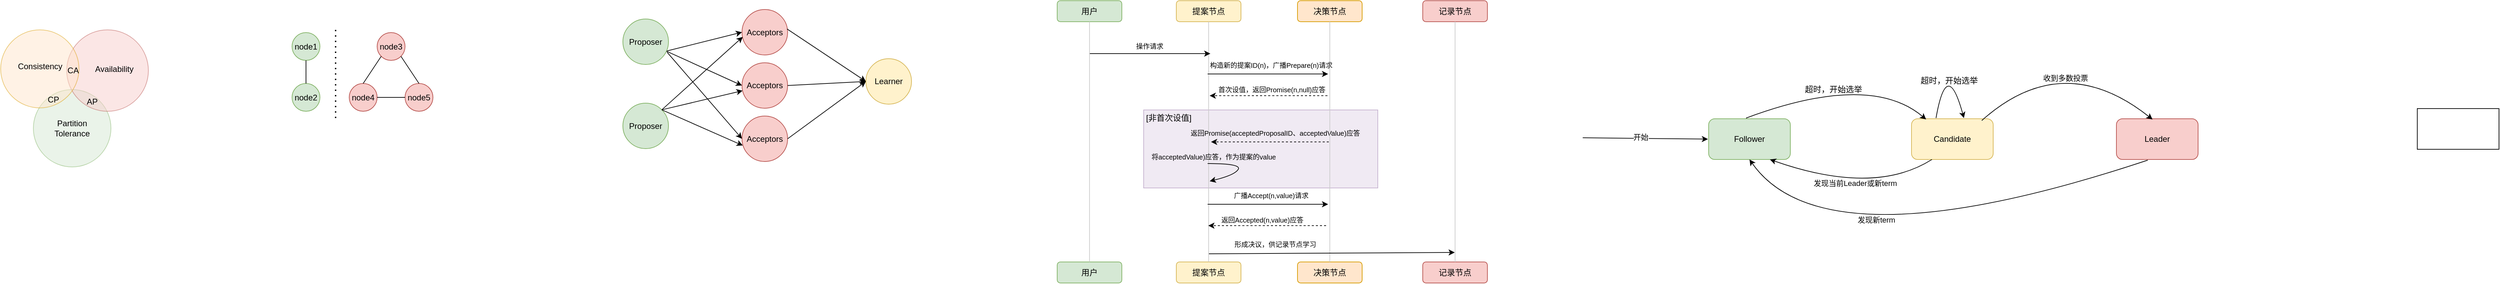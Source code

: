 <mxfile version="24.4.8" type="github">
  <diagram name="第 1 页" id="Heq8uq07nb9Pgj2bKRC4">
    <mxGraphModel dx="1434" dy="756" grid="0" gridSize="10" guides="1" tooltips="1" connect="1" arrows="1" fold="1" page="1" pageScale="1" pageWidth="500000" pageHeight="400000" background="none" math="0" shadow="0">
      <root>
        <mxCell id="0" />
        <mxCell id="1" parent="0" />
        <mxCell id="YVYQqiQ__WNKjIQ_n6Tc-71" value="" style="rounded=0;whiteSpace=wrap;html=1;fillColor=#e1d5e7;strokeColor=#9673a6;opacity=50;" parent="1" vertex="1">
          <mxGeometry x="2023" y="396" width="344" height="115" as="geometry" />
        </mxCell>
        <mxCell id="YVYQqiQ__WNKjIQ_n6Tc-56" value="构造新的提案ID(n)，广播Prepare(n)请求" style="text;html=1;align=center;verticalAlign=middle;whiteSpace=wrap;rounded=0;fontSize=10;" parent="1" vertex="1">
          <mxGeometry x="2082" y="315" width="257" height="30" as="geometry" />
        </mxCell>
        <mxCell id="YVYQqiQ__WNKjIQ_n6Tc-60" value="返回Promise(acceptedProposalID、acceptedValue)应答" style="text;html=1;align=center;verticalAlign=middle;whiteSpace=wrap;rounded=0;fontSize=10;" parent="1" vertex="1">
          <mxGeometry x="2089" y="415" width="255" height="30.5" as="geometry" />
        </mxCell>
        <mxCell id="YVYQqiQ__WNKjIQ_n6Tc-58" value="首次设值，返回Promise(n,null)应答" style="text;html=1;align=center;verticalAlign=middle;whiteSpace=wrap;rounded=0;fontSize=10;" parent="1" vertex="1">
          <mxGeometry x="2084" y="350.5" width="255" height="30.5" as="geometry" />
        </mxCell>
        <mxCell id="YVYQqiQ__WNKjIQ_n6Tc-3" value="" style="ellipse;whiteSpace=wrap;html=1;aspect=fixed;opacity=50;fillColor=#d5e8d4;strokeColor=#82b366;" parent="1" vertex="1">
          <mxGeometry x="392" y="366" width="114" height="114" as="geometry" />
        </mxCell>
        <mxCell id="YVYQqiQ__WNKjIQ_n6Tc-2" value="" style="ellipse;whiteSpace=wrap;html=1;aspect=fixed;opacity=50;fillColor=#f8cecc;strokeColor=#b85450;" parent="1" vertex="1">
          <mxGeometry x="441" y="278" width="120" height="120" as="geometry" />
        </mxCell>
        <mxCell id="YVYQqiQ__WNKjIQ_n6Tc-1" value="" style="ellipse;whiteSpace=wrap;html=1;aspect=fixed;fillColor=#ffe6cc;strokeColor=#d79b00;opacity=50;" parent="1" vertex="1">
          <mxGeometry x="344" y="278" width="115" height="115" as="geometry" />
        </mxCell>
        <mxCell id="YVYQqiQ__WNKjIQ_n6Tc-4" value="CA" style="text;html=1;align=center;verticalAlign=middle;whiteSpace=wrap;rounded=0;fontColor=#000000;" parent="1" vertex="1">
          <mxGeometry x="439" y="316.5" width="23" height="43" as="geometry" />
        </mxCell>
        <mxCell id="YVYQqiQ__WNKjIQ_n6Tc-5" value="CP" style="text;html=1;align=center;verticalAlign=middle;whiteSpace=wrap;rounded=0;fontColor=#000000;" parent="1" vertex="1">
          <mxGeometry x="410" y="359.5" width="23" height="43" as="geometry" />
        </mxCell>
        <mxCell id="YVYQqiQ__WNKjIQ_n6Tc-6" value="AP" style="text;html=1;align=center;verticalAlign=middle;whiteSpace=wrap;rounded=0;fontColor=#000000;" parent="1" vertex="1">
          <mxGeometry x="467" y="362" width="23" height="43" as="geometry" />
        </mxCell>
        <mxCell id="YVYQqiQ__WNKjIQ_n6Tc-8" value="Consistency" style="text;html=1;align=center;verticalAlign=middle;whiteSpace=wrap;rounded=0;" parent="1" vertex="1">
          <mxGeometry x="371.5" y="316.5" width="60" height="30" as="geometry" />
        </mxCell>
        <mxCell id="YVYQqiQ__WNKjIQ_n6Tc-9" value="Availability" style="text;html=1;align=center;verticalAlign=middle;whiteSpace=wrap;rounded=0;" parent="1" vertex="1">
          <mxGeometry x="481" y="320.5" width="60" height="30" as="geometry" />
        </mxCell>
        <mxCell id="YVYQqiQ__WNKjIQ_n6Tc-10" value="Partition&lt;br&gt;Tolerance" style="text;html=1;align=center;verticalAlign=middle;whiteSpace=wrap;rounded=0;" parent="1" vertex="1">
          <mxGeometry x="419" y="408" width="60" height="30" as="geometry" />
        </mxCell>
        <mxCell id="YVYQqiQ__WNKjIQ_n6Tc-11" value="node1" style="ellipse;whiteSpace=wrap;html=1;aspect=fixed;fillColor=#d5e8d4;strokeColor=#82b366;" parent="1" vertex="1">
          <mxGeometry x="772" y="282" width="41" height="41" as="geometry" />
        </mxCell>
        <mxCell id="YVYQqiQ__WNKjIQ_n6Tc-12" value="node2" style="ellipse;whiteSpace=wrap;html=1;aspect=fixed;fillColor=#d5e8d4;strokeColor=#82b366;" parent="1" vertex="1">
          <mxGeometry x="772" y="357" width="41" height="41" as="geometry" />
        </mxCell>
        <mxCell id="YVYQqiQ__WNKjIQ_n6Tc-13" value="node3" style="ellipse;whiteSpace=wrap;html=1;aspect=fixed;fillColor=#f8cecc;strokeColor=#b85450;" parent="1" vertex="1">
          <mxGeometry x="897" y="282" width="41" height="41" as="geometry" />
        </mxCell>
        <mxCell id="YVYQqiQ__WNKjIQ_n6Tc-14" value="node5" style="ellipse;whiteSpace=wrap;html=1;aspect=fixed;fillColor=#f8cecc;strokeColor=#b85450;" parent="1" vertex="1">
          <mxGeometry x="938" y="357" width="41" height="41" as="geometry" />
        </mxCell>
        <mxCell id="YVYQqiQ__WNKjIQ_n6Tc-15" value="node4" style="ellipse;whiteSpace=wrap;html=1;aspect=fixed;fillColor=#f8cecc;strokeColor=#b85450;" parent="1" vertex="1">
          <mxGeometry x="856" y="357" width="41" height="41" as="geometry" />
        </mxCell>
        <mxCell id="YVYQqiQ__WNKjIQ_n6Tc-16" value="" style="endArrow=none;dashed=1;html=1;dashPattern=1 3;strokeWidth=2;rounded=0;" parent="1" edge="1">
          <mxGeometry width="50" height="50" relative="1" as="geometry">
            <mxPoint x="836" y="408" as="sourcePoint" />
            <mxPoint x="836" y="274" as="targetPoint" />
          </mxGeometry>
        </mxCell>
        <mxCell id="YVYQqiQ__WNKjIQ_n6Tc-18" value="" style="endArrow=none;html=1;rounded=0;exitX=0.5;exitY=0;exitDx=0;exitDy=0;entryX=0.5;entryY=1;entryDx=0;entryDy=0;" parent="1" source="YVYQqiQ__WNKjIQ_n6Tc-12" target="YVYQqiQ__WNKjIQ_n6Tc-11" edge="1">
          <mxGeometry width="50" height="50" relative="1" as="geometry">
            <mxPoint x="746" y="373" as="sourcePoint" />
            <mxPoint x="796" y="323" as="targetPoint" />
          </mxGeometry>
        </mxCell>
        <mxCell id="YVYQqiQ__WNKjIQ_n6Tc-19" value="" style="endArrow=none;html=1;rounded=0;exitX=0.5;exitY=0;exitDx=0;exitDy=0;entryX=0;entryY=1;entryDx=0;entryDy=0;" parent="1" source="YVYQqiQ__WNKjIQ_n6Tc-15" target="YVYQqiQ__WNKjIQ_n6Tc-13" edge="1">
          <mxGeometry width="50" height="50" relative="1" as="geometry">
            <mxPoint x="803" y="367" as="sourcePoint" />
            <mxPoint x="803" y="333" as="targetPoint" />
          </mxGeometry>
        </mxCell>
        <mxCell id="YVYQqiQ__WNKjIQ_n6Tc-20" value="" style="endArrow=none;html=1;rounded=0;exitX=0.5;exitY=0;exitDx=0;exitDy=0;entryX=1;entryY=1;entryDx=0;entryDy=0;" parent="1" source="YVYQqiQ__WNKjIQ_n6Tc-14" target="YVYQqiQ__WNKjIQ_n6Tc-13" edge="1">
          <mxGeometry width="50" height="50" relative="1" as="geometry">
            <mxPoint x="887" y="367" as="sourcePoint" />
            <mxPoint x="913" y="327" as="targetPoint" />
          </mxGeometry>
        </mxCell>
        <mxCell id="YVYQqiQ__WNKjIQ_n6Tc-21" value="" style="endArrow=none;html=1;rounded=0;exitX=0;exitY=0.5;exitDx=0;exitDy=0;entryX=1;entryY=0.5;entryDx=0;entryDy=0;" parent="1" source="YVYQqiQ__WNKjIQ_n6Tc-14" target="YVYQqiQ__WNKjIQ_n6Tc-15" edge="1">
          <mxGeometry width="50" height="50" relative="1" as="geometry">
            <mxPoint x="969" y="367" as="sourcePoint" />
            <mxPoint x="942" y="327" as="targetPoint" />
          </mxGeometry>
        </mxCell>
        <mxCell id="YVYQqiQ__WNKjIQ_n6Tc-22" value="Proposer" style="ellipse;whiteSpace=wrap;html=1;aspect=fixed;fillColor=#d5e8d4;strokeColor=#82b366;" parent="1" vertex="1">
          <mxGeometry x="1258" y="262" width="67" height="67" as="geometry" />
        </mxCell>
        <mxCell id="YVYQqiQ__WNKjIQ_n6Tc-24" value="Proposer" style="ellipse;whiteSpace=wrap;html=1;aspect=fixed;fillColor=#d5e8d4;strokeColor=#82b366;" parent="1" vertex="1">
          <mxGeometry x="1258" y="386" width="67" height="67" as="geometry" />
        </mxCell>
        <mxCell id="YVYQqiQ__WNKjIQ_n6Tc-25" value="Acceptors" style="ellipse;whiteSpace=wrap;html=1;aspect=fixed;fillColor=#f8cecc;strokeColor=#b85450;" parent="1" vertex="1">
          <mxGeometry x="1433" y="248" width="67" height="67" as="geometry" />
        </mxCell>
        <mxCell id="YVYQqiQ__WNKjIQ_n6Tc-26" value="Acceptors" style="ellipse;whiteSpace=wrap;html=1;aspect=fixed;fillColor=#f8cecc;strokeColor=#b85450;" parent="1" vertex="1">
          <mxGeometry x="1433" y="326.5" width="67" height="67" as="geometry" />
        </mxCell>
        <mxCell id="YVYQqiQ__WNKjIQ_n6Tc-27" value="Acceptors" style="ellipse;whiteSpace=wrap;html=1;aspect=fixed;fillColor=#f8cecc;strokeColor=#b85450;" parent="1" vertex="1">
          <mxGeometry x="1433" y="405" width="67" height="67" as="geometry" />
        </mxCell>
        <mxCell id="YVYQqiQ__WNKjIQ_n6Tc-28" value="Learner" style="ellipse;whiteSpace=wrap;html=1;aspect=fixed;fillColor=#fff2cc;strokeColor=#d6b656;" parent="1" vertex="1">
          <mxGeometry x="1615" y="320.5" width="67" height="67" as="geometry" />
        </mxCell>
        <mxCell id="YVYQqiQ__WNKjIQ_n6Tc-29" value="" style="endArrow=classic;html=1;rounded=0;entryX=0;entryY=0.5;entryDx=0;entryDy=0;exitX=0.97;exitY=0.701;exitDx=0;exitDy=0;exitPerimeter=0;" parent="1" source="YVYQqiQ__WNKjIQ_n6Tc-22" target="YVYQqiQ__WNKjIQ_n6Tc-25" edge="1">
          <mxGeometry width="50" height="50" relative="1" as="geometry">
            <mxPoint x="1325" y="296" as="sourcePoint" />
            <mxPoint x="1375" y="246" as="targetPoint" />
          </mxGeometry>
        </mxCell>
        <mxCell id="YVYQqiQ__WNKjIQ_n6Tc-30" value="" style="endArrow=classic;html=1;rounded=0;entryX=0;entryY=0.5;entryDx=0;entryDy=0;" parent="1" source="YVYQqiQ__WNKjIQ_n6Tc-22" target="YVYQqiQ__WNKjIQ_n6Tc-26" edge="1">
          <mxGeometry width="50" height="50" relative="1" as="geometry">
            <mxPoint x="1335" y="306" as="sourcePoint" />
            <mxPoint x="1443" y="292" as="targetPoint" />
          </mxGeometry>
        </mxCell>
        <mxCell id="YVYQqiQ__WNKjIQ_n6Tc-31" value="" style="endArrow=classic;html=1;rounded=0;entryX=0;entryY=0.5;entryDx=0;entryDy=0;" parent="1" target="YVYQqiQ__WNKjIQ_n6Tc-27" edge="1">
          <mxGeometry width="50" height="50" relative="1" as="geometry">
            <mxPoint x="1323" y="311" as="sourcePoint" />
            <mxPoint x="1443" y="370" as="targetPoint" />
          </mxGeometry>
        </mxCell>
        <mxCell id="YVYQqiQ__WNKjIQ_n6Tc-32" value="" style="endArrow=classic;html=1;rounded=0;entryX=0.017;entryY=0.602;entryDx=0;entryDy=0;exitX=1;exitY=0;exitDx=0;exitDy=0;entryPerimeter=0;" parent="1" source="YVYQqiQ__WNKjIQ_n6Tc-24" target="YVYQqiQ__WNKjIQ_n6Tc-25" edge="1">
          <mxGeometry width="50" height="50" relative="1" as="geometry">
            <mxPoint x="1333" y="321" as="sourcePoint" />
            <mxPoint x="1443" y="449" as="targetPoint" />
          </mxGeometry>
        </mxCell>
        <mxCell id="YVYQqiQ__WNKjIQ_n6Tc-33" value="" style="endArrow=classic;html=1;rounded=0;exitX=1;exitY=0;exitDx=0;exitDy=0;" parent="1" source="YVYQqiQ__WNKjIQ_n6Tc-24" target="YVYQqiQ__WNKjIQ_n6Tc-26" edge="1">
          <mxGeometry width="50" height="50" relative="1" as="geometry">
            <mxPoint x="1325" y="406" as="sourcePoint" />
            <mxPoint x="1444" y="298" as="targetPoint" />
          </mxGeometry>
        </mxCell>
        <mxCell id="YVYQqiQ__WNKjIQ_n6Tc-34" value="" style="endArrow=classic;html=1;rounded=0;entryX=0.017;entryY=0.647;entryDx=0;entryDy=0;exitX=1;exitY=0;exitDx=0;exitDy=0;entryPerimeter=0;" parent="1" source="YVYQqiQ__WNKjIQ_n6Tc-24" target="YVYQqiQ__WNKjIQ_n6Tc-27" edge="1">
          <mxGeometry width="50" height="50" relative="1" as="geometry">
            <mxPoint x="1325" y="406" as="sourcePoint" />
            <mxPoint x="1443" y="386" as="targetPoint" />
          </mxGeometry>
        </mxCell>
        <mxCell id="YVYQqiQ__WNKjIQ_n6Tc-35" value="" style="endArrow=classic;html=1;rounded=0;entryX=0;entryY=0.5;entryDx=0;entryDy=0;exitX=0.988;exitY=0.428;exitDx=0;exitDy=0;exitPerimeter=0;" parent="1" source="YVYQqiQ__WNKjIQ_n6Tc-25" target="YVYQqiQ__WNKjIQ_n6Tc-28" edge="1">
          <mxGeometry width="50" height="50" relative="1" as="geometry">
            <mxPoint x="1325" y="406" as="sourcePoint" />
            <mxPoint x="1444" y="298" as="targetPoint" />
          </mxGeometry>
        </mxCell>
        <mxCell id="YVYQqiQ__WNKjIQ_n6Tc-36" value="" style="endArrow=classic;html=1;rounded=0;entryX=0;entryY=0.5;entryDx=0;entryDy=0;exitX=1;exitY=0.5;exitDx=0;exitDy=0;" parent="1" source="YVYQqiQ__WNKjIQ_n6Tc-26" target="YVYQqiQ__WNKjIQ_n6Tc-28" edge="1">
          <mxGeometry width="50" height="50" relative="1" as="geometry">
            <mxPoint x="1509" y="287" as="sourcePoint" />
            <mxPoint x="1625" y="364" as="targetPoint" />
          </mxGeometry>
        </mxCell>
        <mxCell id="YVYQqiQ__WNKjIQ_n6Tc-37" value="" style="endArrow=classic;html=1;rounded=0;entryX=0;entryY=0.5;entryDx=0;entryDy=0;exitX=1;exitY=0.5;exitDx=0;exitDy=0;" parent="1" source="YVYQqiQ__WNKjIQ_n6Tc-27" target="YVYQqiQ__WNKjIQ_n6Tc-28" edge="1">
          <mxGeometry width="50" height="50" relative="1" as="geometry">
            <mxPoint x="1510" y="370" as="sourcePoint" />
            <mxPoint x="1625" y="364" as="targetPoint" />
          </mxGeometry>
        </mxCell>
        <mxCell id="YVYQqiQ__WNKjIQ_n6Tc-38" value="用户" style="rounded=1;whiteSpace=wrap;html=1;fillColor=#d5e8d4;strokeColor=#82b366;" parent="1" vertex="1">
          <mxGeometry x="1896" y="235" width="95" height="31" as="geometry" />
        </mxCell>
        <mxCell id="YVYQqiQ__WNKjIQ_n6Tc-39" value="用户" style="rounded=1;whiteSpace=wrap;html=1;fillColor=#d5e8d4;strokeColor=#82b366;" parent="1" vertex="1">
          <mxGeometry x="1896" y="620" width="95" height="31" as="geometry" />
        </mxCell>
        <mxCell id="YVYQqiQ__WNKjIQ_n6Tc-43" value="" style="endArrow=none;html=1;rounded=0;entryX=0.5;entryY=1;entryDx=0;entryDy=0;strokeColor=#CCCCCC;" parent="1" source="YVYQqiQ__WNKjIQ_n6Tc-39" target="YVYQqiQ__WNKjIQ_n6Tc-38" edge="1">
          <mxGeometry width="50" height="50" relative="1" as="geometry">
            <mxPoint x="1898" y="357" as="sourcePoint" />
            <mxPoint x="1948" y="307" as="targetPoint" />
          </mxGeometry>
        </mxCell>
        <mxCell id="YVYQqiQ__WNKjIQ_n6Tc-44" value="提案节点" style="rounded=1;whiteSpace=wrap;html=1;fillColor=#fff2cc;strokeColor=#d6b656;" parent="1" vertex="1">
          <mxGeometry x="2071" y="235" width="95" height="31" as="geometry" />
        </mxCell>
        <mxCell id="YVYQqiQ__WNKjIQ_n6Tc-45" value="提案节点" style="rounded=1;whiteSpace=wrap;html=1;fillColor=#fff2cc;strokeColor=#d6b656;" parent="1" vertex="1">
          <mxGeometry x="2071" y="620" width="95" height="31" as="geometry" />
        </mxCell>
        <mxCell id="YVYQqiQ__WNKjIQ_n6Tc-46" value="" style="endArrow=none;html=1;rounded=0;entryX=0.5;entryY=1;entryDx=0;entryDy=0;strokeColor=#CCCCCC;" parent="1" source="YVYQqiQ__WNKjIQ_n6Tc-45" target="YVYQqiQ__WNKjIQ_n6Tc-44" edge="1">
          <mxGeometry width="50" height="50" relative="1" as="geometry">
            <mxPoint x="2073" y="357" as="sourcePoint" />
            <mxPoint x="2123" y="307" as="targetPoint" />
          </mxGeometry>
        </mxCell>
        <mxCell id="YVYQqiQ__WNKjIQ_n6Tc-47" value="决策节点" style="rounded=1;whiteSpace=wrap;html=1;fillColor=#ffe6cc;strokeColor=#d79b00;" parent="1" vertex="1">
          <mxGeometry x="2249" y="235" width="95" height="31" as="geometry" />
        </mxCell>
        <mxCell id="YVYQqiQ__WNKjIQ_n6Tc-48" value="决策节点" style="rounded=1;whiteSpace=wrap;html=1;fillColor=#ffe6cc;strokeColor=#d79b00;" parent="1" vertex="1">
          <mxGeometry x="2249" y="620" width="95" height="31" as="geometry" />
        </mxCell>
        <mxCell id="YVYQqiQ__WNKjIQ_n6Tc-49" value="" style="endArrow=none;html=1;rounded=0;entryX=0.5;entryY=1;entryDx=0;entryDy=0;strokeColor=#CCCCCC;" parent="1" source="YVYQqiQ__WNKjIQ_n6Tc-48" target="YVYQqiQ__WNKjIQ_n6Tc-47" edge="1">
          <mxGeometry width="50" height="50" relative="1" as="geometry">
            <mxPoint x="2251" y="357" as="sourcePoint" />
            <mxPoint x="2301" y="307" as="targetPoint" />
          </mxGeometry>
        </mxCell>
        <mxCell id="YVYQqiQ__WNKjIQ_n6Tc-50" value="记录节点" style="rounded=1;whiteSpace=wrap;html=1;fillColor=#f8cecc;strokeColor=#b85450;" parent="1" vertex="1">
          <mxGeometry x="2433" y="235" width="95" height="31" as="geometry" />
        </mxCell>
        <mxCell id="YVYQqiQ__WNKjIQ_n6Tc-51" value="记录节点" style="rounded=1;whiteSpace=wrap;html=1;fillColor=#f8cecc;strokeColor=#b85450;" parent="1" vertex="1">
          <mxGeometry x="2433" y="620" width="95" height="31" as="geometry" />
        </mxCell>
        <mxCell id="YVYQqiQ__WNKjIQ_n6Tc-52" value="" style="endArrow=none;html=1;rounded=0;entryX=0.5;entryY=1;entryDx=0;entryDy=0;strokeColor=#CCCCCC;" parent="1" source="YVYQqiQ__WNKjIQ_n6Tc-51" target="YVYQqiQ__WNKjIQ_n6Tc-50" edge="1">
          <mxGeometry width="50" height="50" relative="1" as="geometry">
            <mxPoint x="2435" y="357" as="sourcePoint" />
            <mxPoint x="2485" y="307" as="targetPoint" />
          </mxGeometry>
        </mxCell>
        <mxCell id="YVYQqiQ__WNKjIQ_n6Tc-53" value="" style="endArrow=classic;html=1;rounded=0;" parent="1" edge="1">
          <mxGeometry width="50" height="50" relative="1" as="geometry">
            <mxPoint x="1944" y="313" as="sourcePoint" />
            <mxPoint x="2121" y="313" as="targetPoint" />
          </mxGeometry>
        </mxCell>
        <mxCell id="YVYQqiQ__WNKjIQ_n6Tc-54" value="操作请求" style="text;html=1;align=center;verticalAlign=middle;whiteSpace=wrap;rounded=0;fontSize=10;" parent="1" vertex="1">
          <mxGeometry x="2002" y="287" width="60" height="30" as="geometry" />
        </mxCell>
        <mxCell id="YVYQqiQ__WNKjIQ_n6Tc-55" value="" style="endArrow=classic;html=1;rounded=0;" parent="1" edge="1">
          <mxGeometry width="50" height="50" relative="1" as="geometry">
            <mxPoint x="2117" y="343" as="sourcePoint" />
            <mxPoint x="2294" y="343" as="targetPoint" />
          </mxGeometry>
        </mxCell>
        <mxCell id="YVYQqiQ__WNKjIQ_n6Tc-57" value="" style="endArrow=classic;html=1;rounded=0;dashed=1;" parent="1" edge="1">
          <mxGeometry width="50" height="50" relative="1" as="geometry">
            <mxPoint x="2293" y="375" as="sourcePoint" />
            <mxPoint x="2120" y="375" as="targetPoint" />
          </mxGeometry>
        </mxCell>
        <mxCell id="YVYQqiQ__WNKjIQ_n6Tc-59" value="" style="endArrow=classic;html=1;rounded=0;dashed=1;" parent="1" edge="1">
          <mxGeometry width="50" height="50" relative="1" as="geometry">
            <mxPoint x="2295" y="443.08" as="sourcePoint" />
            <mxPoint x="2122" y="443.08" as="targetPoint" />
          </mxGeometry>
        </mxCell>
        <mxCell id="YVYQqiQ__WNKjIQ_n6Tc-63" value="" style="curved=1;endArrow=classic;html=1;rounded=0;" parent="1" edge="1">
          <mxGeometry width="50" height="50" relative="1" as="geometry">
            <mxPoint x="2117" y="475" as="sourcePoint" />
            <mxPoint x="2120" y="501" as="targetPoint" />
            <Array as="points">
              <mxPoint x="2167" y="475" />
              <mxPoint x="2157" y="492" />
            </Array>
          </mxGeometry>
        </mxCell>
        <mxCell id="YVYQqiQ__WNKjIQ_n6Tc-64" value="将acceptedValue)应答，作为提案的value" style="text;html=1;align=center;verticalAlign=middle;whiteSpace=wrap;rounded=0;fontSize=10;" parent="1" vertex="1">
          <mxGeometry x="2030" y="449.5" width="192" height="30.5" as="geometry" />
        </mxCell>
        <mxCell id="YVYQqiQ__WNKjIQ_n6Tc-65" value="广播Accept(n,value)请求" style="text;html=1;align=center;verticalAlign=middle;whiteSpace=wrap;rounded=0;fontSize=10;" parent="1" vertex="1">
          <mxGeometry x="2082" y="507" width="257" height="30" as="geometry" />
        </mxCell>
        <mxCell id="YVYQqiQ__WNKjIQ_n6Tc-66" value="" style="endArrow=classic;html=1;rounded=0;" parent="1" edge="1">
          <mxGeometry width="50" height="50" relative="1" as="geometry">
            <mxPoint x="2117" y="535" as="sourcePoint" />
            <mxPoint x="2294" y="535" as="targetPoint" />
          </mxGeometry>
        </mxCell>
        <mxCell id="YVYQqiQ__WNKjIQ_n6Tc-67" value="形成决议，供记录节点学习" style="text;html=1;align=center;verticalAlign=middle;whiteSpace=wrap;rounded=0;fontSize=10;" parent="1" vertex="1">
          <mxGeometry x="2089" y="579" width="255" height="30.5" as="geometry" />
        </mxCell>
        <mxCell id="YVYQqiQ__WNKjIQ_n6Tc-68" value="" style="endArrow=classic;html=1;rounded=0;dashed=1;" parent="1" edge="1">
          <mxGeometry width="50" height="50" relative="1" as="geometry">
            <mxPoint x="2291" y="566.5" as="sourcePoint" />
            <mxPoint x="2118" y="566.5" as="targetPoint" />
          </mxGeometry>
        </mxCell>
        <mxCell id="YVYQqiQ__WNKjIQ_n6Tc-69" value="返回Accepted(n,value)应答" style="text;html=1;align=center;verticalAlign=middle;whiteSpace=wrap;rounded=0;fontSize=10;" parent="1" vertex="1">
          <mxGeometry x="2069" y="543" width="257" height="30" as="geometry" />
        </mxCell>
        <mxCell id="YVYQqiQ__WNKjIQ_n6Tc-70" value="" style="endArrow=classic;html=1;rounded=0;" parent="1" edge="1">
          <mxGeometry width="50" height="50" relative="1" as="geometry">
            <mxPoint x="2119" y="608" as="sourcePoint" />
            <mxPoint x="2480" y="606" as="targetPoint" />
          </mxGeometry>
        </mxCell>
        <mxCell id="YVYQqiQ__WNKjIQ_n6Tc-72" value="[非首次设值]" style="text;html=1;align=center;verticalAlign=middle;whiteSpace=wrap;rounded=0;fontColor=#000000;" parent="1" vertex="1">
          <mxGeometry x="2023" y="393" width="74" height="30" as="geometry" />
        </mxCell>
        <mxCell id="YVYQqiQ__WNKjIQ_n6Tc-73" value="Follower" style="rounded=1;whiteSpace=wrap;html=1;fillColor=#d5e8d4;strokeColor=#82b366;" parent="1" vertex="1">
          <mxGeometry x="2853" y="409" width="120" height="60" as="geometry" />
        </mxCell>
        <mxCell id="YVYQqiQ__WNKjIQ_n6Tc-74" value="Candidate" style="rounded=1;whiteSpace=wrap;html=1;fillColor=#fff2cc;strokeColor=#d6b656;" parent="1" vertex="1">
          <mxGeometry x="3151" y="409" width="120" height="60" as="geometry" />
        </mxCell>
        <mxCell id="YVYQqiQ__WNKjIQ_n6Tc-75" value="Leader" style="rounded=1;whiteSpace=wrap;html=1;fillColor=#f8cecc;strokeColor=#b85450;" parent="1" vertex="1">
          <mxGeometry x="3452" y="409" width="120" height="60" as="geometry" />
        </mxCell>
        <mxCell id="YVYQqiQ__WNKjIQ_n6Tc-76" value="" style="endArrow=classic;html=1;rounded=0;" parent="1" edge="1">
          <mxGeometry width="50" height="50" relative="1" as="geometry">
            <mxPoint x="2668" y="437" as="sourcePoint" />
            <mxPoint x="2852" y="439" as="targetPoint" />
          </mxGeometry>
        </mxCell>
        <mxCell id="YVYQqiQ__WNKjIQ_n6Tc-77" value="开始" style="edgeLabel;html=1;align=center;verticalAlign=middle;resizable=0;points=[];" parent="YVYQqiQ__WNKjIQ_n6Tc-76" vertex="1" connectable="0">
          <mxGeometry x="-0.082" y="2" relative="1" as="geometry">
            <mxPoint as="offset" />
          </mxGeometry>
        </mxCell>
        <mxCell id="YVYQqiQ__WNKjIQ_n6Tc-78" value="" style="curved=1;endArrow=classic;html=1;rounded=0;entryX=0.179;entryY=0.017;entryDx=0;entryDy=0;entryPerimeter=0;" parent="1" target="YVYQqiQ__WNKjIQ_n6Tc-74" edge="1">
          <mxGeometry width="50" height="50" relative="1" as="geometry">
            <mxPoint x="2908" y="408" as="sourcePoint" />
            <mxPoint x="3188" y="408" as="targetPoint" />
            <Array as="points">
              <mxPoint x="3090" y="340" />
            </Array>
          </mxGeometry>
        </mxCell>
        <mxCell id="YVYQqiQ__WNKjIQ_n6Tc-79" value="超时，开始选举" style="text;html=1;align=center;verticalAlign=middle;resizable=0;points=[];autosize=1;strokeColor=none;fillColor=none;" parent="1" vertex="1">
          <mxGeometry x="2985" y="352.75" width="102" height="26" as="geometry" />
        </mxCell>
        <mxCell id="YVYQqiQ__WNKjIQ_n6Tc-80" value="" style="curved=1;endArrow=classic;html=1;rounded=0;entryX=0.75;entryY=1;entryDx=0;entryDy=0;exitX=0.25;exitY=1;exitDx=0;exitDy=0;" parent="1" source="YVYQqiQ__WNKjIQ_n6Tc-74" target="YVYQqiQ__WNKjIQ_n6Tc-73" edge="1">
          <mxGeometry width="50" height="50" relative="1" as="geometry">
            <mxPoint x="2918" y="418" as="sourcePoint" />
            <mxPoint x="3182" y="420" as="targetPoint" />
            <Array as="points">
              <mxPoint x="3096" y="523" />
            </Array>
          </mxGeometry>
        </mxCell>
        <mxCell id="YVYQqiQ__WNKjIQ_n6Tc-81" value="发现当前Leader或新term" style="edgeLabel;html=1;align=center;verticalAlign=middle;resizable=0;points=[];" parent="YVYQqiQ__WNKjIQ_n6Tc-80" vertex="1" connectable="0">
          <mxGeometry x="0.039" y="-16" relative="1" as="geometry">
            <mxPoint y="8" as="offset" />
          </mxGeometry>
        </mxCell>
        <mxCell id="YVYQqiQ__WNKjIQ_n6Tc-82" value="" style="curved=1;endArrow=classic;html=1;rounded=0;" parent="1" edge="1">
          <mxGeometry width="50" height="50" relative="1" as="geometry">
            <mxPoint x="3187" y="408" as="sourcePoint" />
            <mxPoint x="3228" y="408" as="targetPoint" />
            <Array as="points">
              <mxPoint x="3203" y="317" />
            </Array>
          </mxGeometry>
        </mxCell>
        <mxCell id="YVYQqiQ__WNKjIQ_n6Tc-83" value="超时，开始选举" style="text;html=1;align=center;verticalAlign=middle;resizable=0;points=[];autosize=1;strokeColor=none;fillColor=none;" parent="1" vertex="1">
          <mxGeometry x="3155" y="340" width="102" height="26" as="geometry" />
        </mxCell>
        <mxCell id="YVYQqiQ__WNKjIQ_n6Tc-84" value="" style="curved=1;endArrow=classic;html=1;rounded=0;exitX=0.86;exitY=0.044;exitDx=0;exitDy=0;exitPerimeter=0;entryX=0.442;entryY=0.017;entryDx=0;entryDy=0;entryPerimeter=0;" parent="1" source="YVYQqiQ__WNKjIQ_n6Tc-74" target="YVYQqiQ__WNKjIQ_n6Tc-75" edge="1">
          <mxGeometry width="50" height="50" relative="1" as="geometry">
            <mxPoint x="3197" y="418" as="sourcePoint" />
            <mxPoint x="3238" y="418" as="targetPoint" />
            <Array as="points">
              <mxPoint x="3373" y="305" />
            </Array>
          </mxGeometry>
        </mxCell>
        <mxCell id="YVYQqiQ__WNKjIQ_n6Tc-85" value="收到多数投票" style="edgeLabel;html=1;align=center;verticalAlign=middle;resizable=0;points=[];" parent="YVYQqiQ__WNKjIQ_n6Tc-84" vertex="1" connectable="0">
          <mxGeometry x="0.179" y="-37" relative="1" as="geometry">
            <mxPoint y="-6" as="offset" />
          </mxGeometry>
        </mxCell>
        <mxCell id="YVYQqiQ__WNKjIQ_n6Tc-86" value="" style="curved=1;endArrow=classic;html=1;rounded=0;entryX=0.5;entryY=1;entryDx=0;entryDy=0;" parent="1" target="YVYQqiQ__WNKjIQ_n6Tc-73" edge="1">
          <mxGeometry width="50" height="50" relative="1" as="geometry">
            <mxPoint x="3498" y="470" as="sourcePoint" />
            <mxPoint x="3515" y="420" as="targetPoint" />
            <Array as="points">
              <mxPoint x="3024" y="628" />
            </Array>
          </mxGeometry>
        </mxCell>
        <mxCell id="YVYQqiQ__WNKjIQ_n6Tc-87" value="发现新term" style="edgeLabel;html=1;align=center;verticalAlign=middle;resizable=0;points=[];" parent="YVYQqiQ__WNKjIQ_n6Tc-86" vertex="1" connectable="0">
          <mxGeometry x="0.179" y="-37" relative="1" as="geometry">
            <mxPoint y="-6" as="offset" />
          </mxGeometry>
        </mxCell>
        <mxCell id="l49n9cAjbLKtjh42QSGi-1" value="" style="rounded=0;whiteSpace=wrap;html=1;" vertex="1" parent="1">
          <mxGeometry x="3894" y="394" width="120" height="60" as="geometry" />
        </mxCell>
      </root>
    </mxGraphModel>
  </diagram>
</mxfile>
